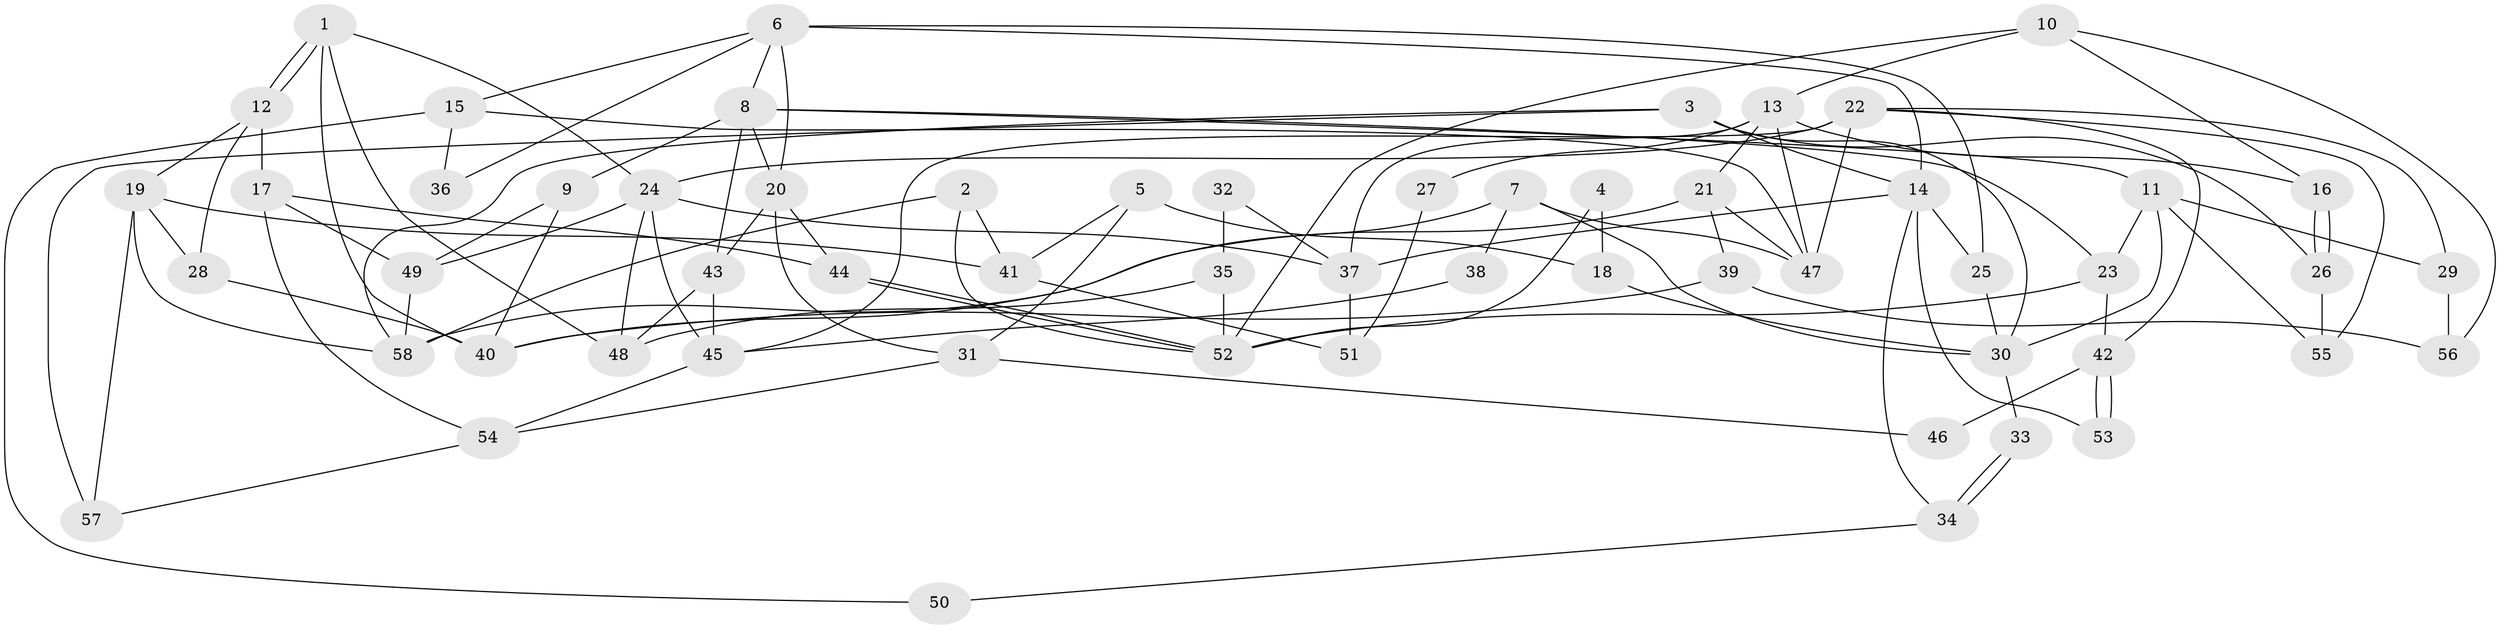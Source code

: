 // coarse degree distribution, {8: 0.058823529411764705, 5: 0.17647058823529413, 7: 0.14705882352941177, 2: 0.08823529411764706, 4: 0.29411764705882354, 9: 0.058823529411764705, 6: 0.029411764705882353, 3: 0.14705882352941177}
// Generated by graph-tools (version 1.1) at 2025/23/03/03/25 07:23:59]
// undirected, 58 vertices, 116 edges
graph export_dot {
graph [start="1"]
  node [color=gray90,style=filled];
  1;
  2;
  3;
  4;
  5;
  6;
  7;
  8;
  9;
  10;
  11;
  12;
  13;
  14;
  15;
  16;
  17;
  18;
  19;
  20;
  21;
  22;
  23;
  24;
  25;
  26;
  27;
  28;
  29;
  30;
  31;
  32;
  33;
  34;
  35;
  36;
  37;
  38;
  39;
  40;
  41;
  42;
  43;
  44;
  45;
  46;
  47;
  48;
  49;
  50;
  51;
  52;
  53;
  54;
  55;
  56;
  57;
  58;
  1 -- 24;
  1 -- 12;
  1 -- 12;
  1 -- 40;
  1 -- 48;
  2 -- 52;
  2 -- 58;
  2 -- 41;
  3 -- 57;
  3 -- 26;
  3 -- 14;
  3 -- 30;
  3 -- 58;
  4 -- 18;
  4 -- 52;
  5 -- 41;
  5 -- 31;
  5 -- 18;
  6 -- 20;
  6 -- 14;
  6 -- 8;
  6 -- 15;
  6 -- 25;
  6 -- 36;
  7 -- 40;
  7 -- 47;
  7 -- 30;
  7 -- 38;
  8 -- 23;
  8 -- 9;
  8 -- 11;
  8 -- 20;
  8 -- 43;
  9 -- 40;
  9 -- 49;
  10 -- 13;
  10 -- 16;
  10 -- 52;
  10 -- 56;
  11 -- 30;
  11 -- 23;
  11 -- 29;
  11 -- 55;
  12 -- 19;
  12 -- 17;
  12 -- 28;
  13 -- 37;
  13 -- 47;
  13 -- 16;
  13 -- 21;
  13 -- 27;
  14 -- 25;
  14 -- 34;
  14 -- 37;
  14 -- 53;
  15 -- 47;
  15 -- 36;
  15 -- 50;
  16 -- 26;
  16 -- 26;
  17 -- 44;
  17 -- 49;
  17 -- 54;
  18 -- 30;
  19 -- 58;
  19 -- 28;
  19 -- 41;
  19 -- 57;
  20 -- 43;
  20 -- 31;
  20 -- 44;
  21 -- 58;
  21 -- 39;
  21 -- 47;
  22 -- 24;
  22 -- 42;
  22 -- 29;
  22 -- 45;
  22 -- 47;
  22 -- 55;
  23 -- 52;
  23 -- 42;
  24 -- 49;
  24 -- 48;
  24 -- 37;
  24 -- 45;
  25 -- 30;
  26 -- 55;
  27 -- 51;
  28 -- 40;
  29 -- 56;
  30 -- 33;
  31 -- 54;
  31 -- 46;
  32 -- 37;
  32 -- 35;
  33 -- 34;
  33 -- 34;
  34 -- 50;
  35 -- 52;
  35 -- 48;
  37 -- 51;
  38 -- 45;
  39 -- 56;
  39 -- 40;
  41 -- 51;
  42 -- 53;
  42 -- 53;
  42 -- 46;
  43 -- 45;
  43 -- 48;
  44 -- 52;
  44 -- 52;
  45 -- 54;
  49 -- 58;
  54 -- 57;
}
